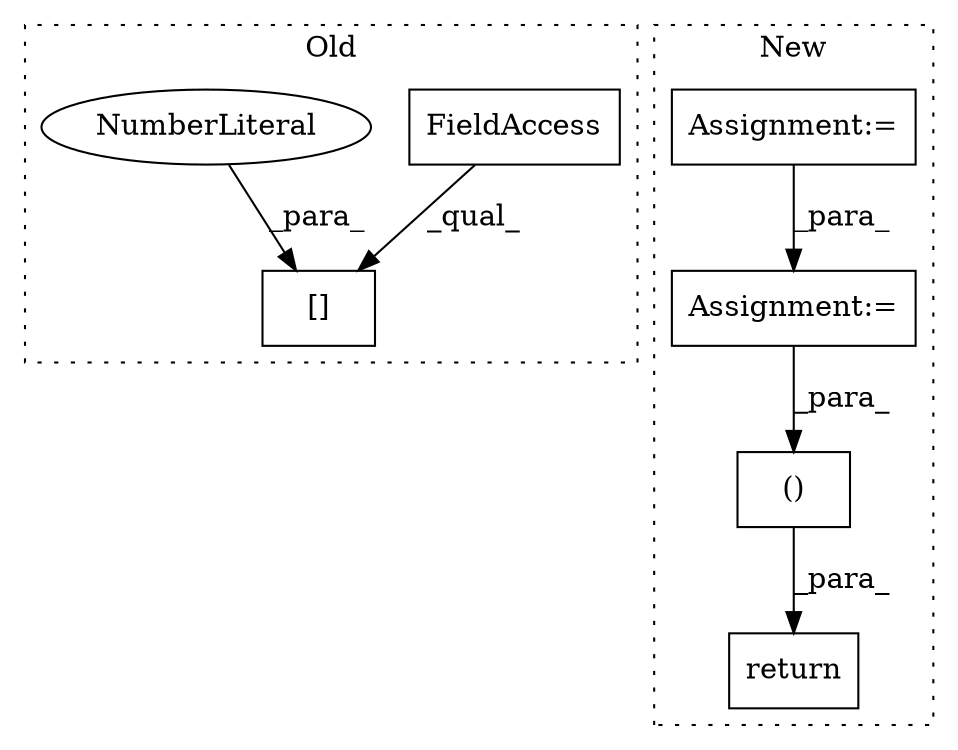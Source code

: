 digraph G {
subgraph cluster0 {
1 [label="[]" a="2" s="23364,23375" l="10,1" shape="box"];
3 [label="FieldAccess" a="22" s="23364" l="9" shape="box"];
4 [label="NumberLiteral" a="34" s="23374" l="1" shape="ellipse"];
label = "Old";
style="dotted";
}
subgraph cluster1 {
2 [label="return" a="41" s="23866" l="16" shape="box"];
5 [label="Assignment:=" a="7" s="23700" l="1" shape="box"];
6 [label="Assignment:=" a="7" s="23744" l="1" shape="box"];
7 [label="()" a="106" s="23882" l="37" shape="box"];
label = "New";
style="dotted";
}
3 -> 1 [label="_qual_"];
4 -> 1 [label="_para_"];
5 -> 6 [label="_para_"];
6 -> 7 [label="_para_"];
7 -> 2 [label="_para_"];
}